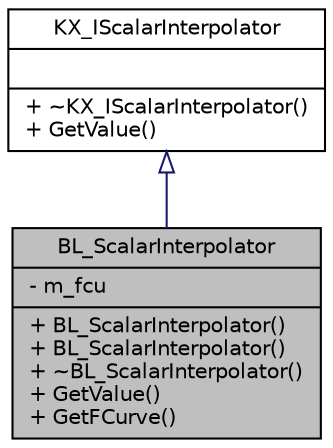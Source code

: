 digraph G
{
  edge [fontname="Helvetica",fontsize="10",labelfontname="Helvetica",labelfontsize="10"];
  node [fontname="Helvetica",fontsize="10",shape=record];
  Node1 [label="{BL_ScalarInterpolator\n|- m_fcu\l|+ BL_ScalarInterpolator()\l+ BL_ScalarInterpolator()\l+ ~BL_ScalarInterpolator()\l+ GetValue()\l+ GetFCurve()\l}",height=0.2,width=0.4,color="black", fillcolor="grey75", style="filled" fontcolor="black"];
  Node2 -> Node1 [dir=back,color="midnightblue",fontsize="10",style="solid",arrowtail="empty",fontname="Helvetica"];
  Node2 [label="{KX_IScalarInterpolator\n||+ ~KX_IScalarInterpolator()\l+ GetValue()\l}",height=0.2,width=0.4,color="black", fillcolor="white", style="filled",URL="$d5/d03/classKX__IScalarInterpolator.html"];
}
